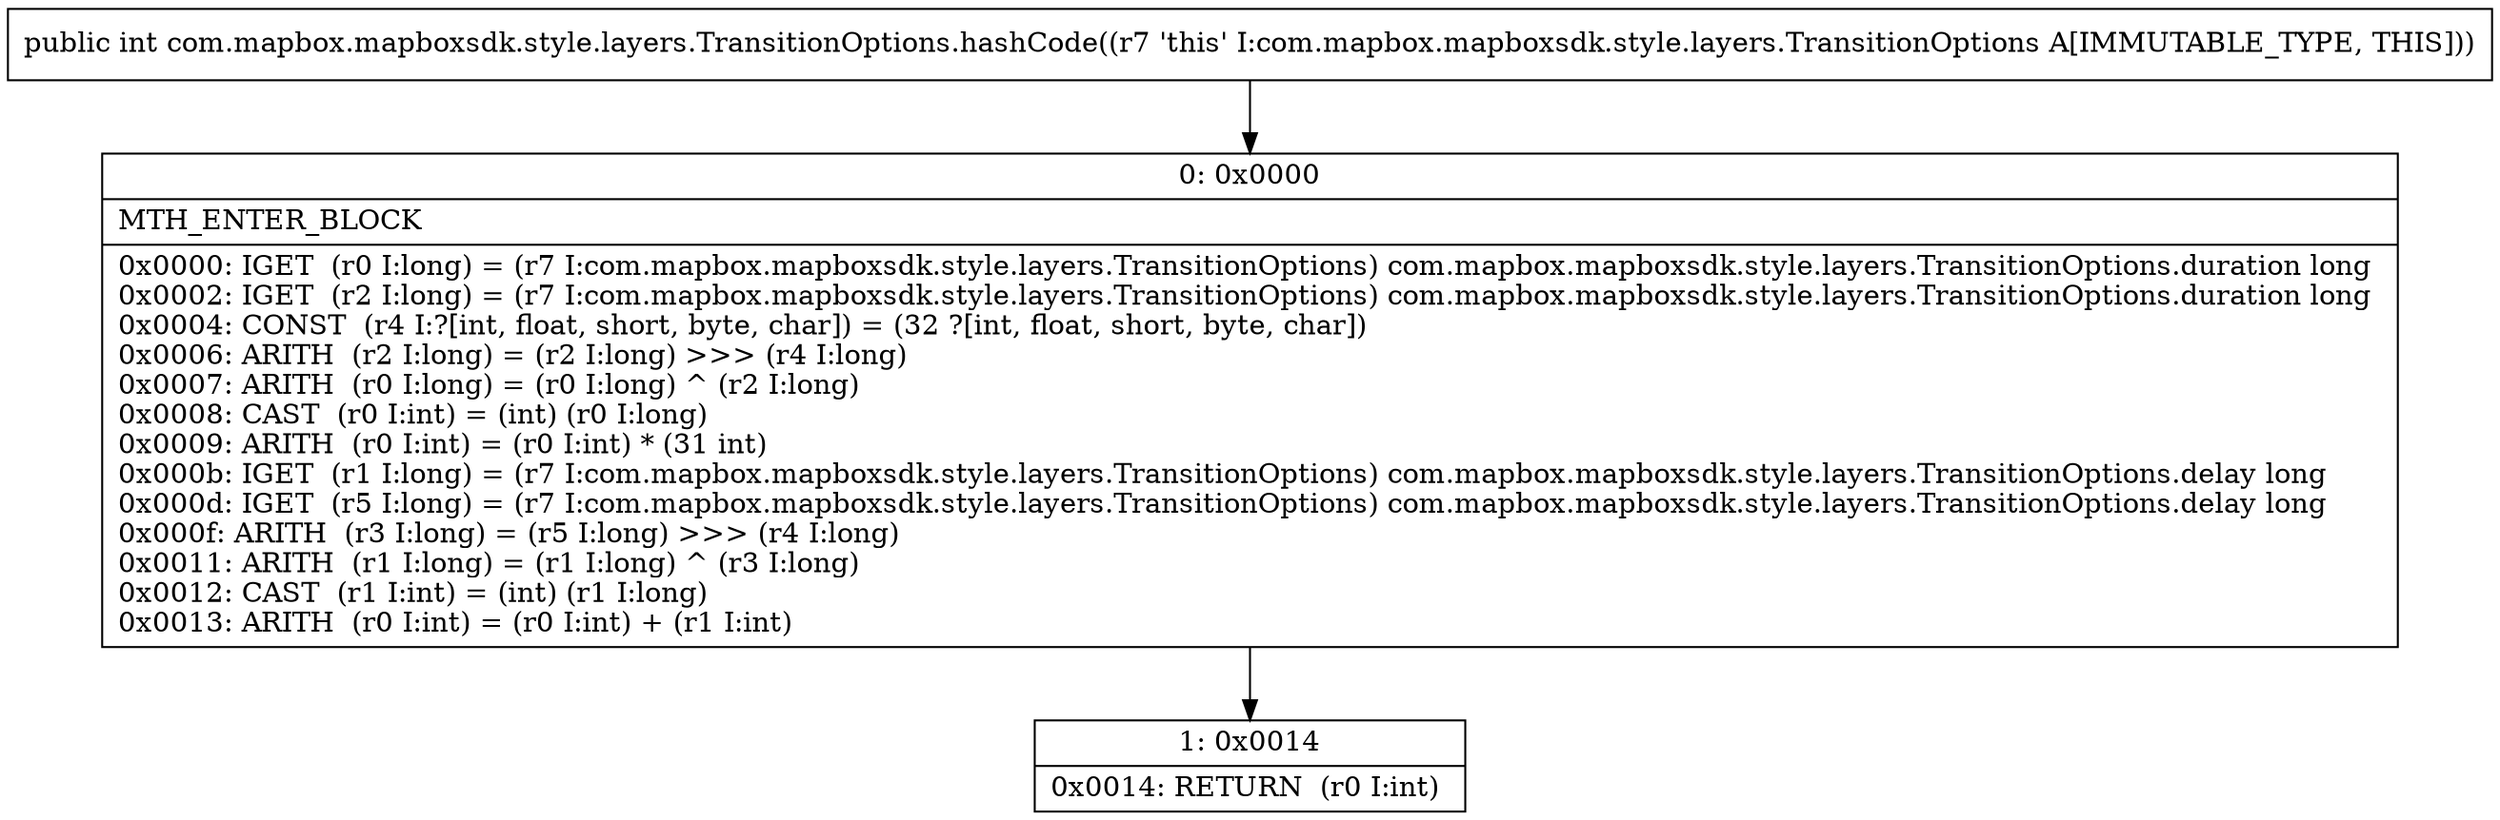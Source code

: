 digraph "CFG forcom.mapbox.mapboxsdk.style.layers.TransitionOptions.hashCode()I" {
Node_0 [shape=record,label="{0\:\ 0x0000|MTH_ENTER_BLOCK\l|0x0000: IGET  (r0 I:long) = (r7 I:com.mapbox.mapboxsdk.style.layers.TransitionOptions) com.mapbox.mapboxsdk.style.layers.TransitionOptions.duration long \l0x0002: IGET  (r2 I:long) = (r7 I:com.mapbox.mapboxsdk.style.layers.TransitionOptions) com.mapbox.mapboxsdk.style.layers.TransitionOptions.duration long \l0x0004: CONST  (r4 I:?[int, float, short, byte, char]) = (32 ?[int, float, short, byte, char]) \l0x0006: ARITH  (r2 I:long) = (r2 I:long) \>\>\> (r4 I:long) \l0x0007: ARITH  (r0 I:long) = (r0 I:long) ^ (r2 I:long) \l0x0008: CAST  (r0 I:int) = (int) (r0 I:long) \l0x0009: ARITH  (r0 I:int) = (r0 I:int) * (31 int) \l0x000b: IGET  (r1 I:long) = (r7 I:com.mapbox.mapboxsdk.style.layers.TransitionOptions) com.mapbox.mapboxsdk.style.layers.TransitionOptions.delay long \l0x000d: IGET  (r5 I:long) = (r7 I:com.mapbox.mapboxsdk.style.layers.TransitionOptions) com.mapbox.mapboxsdk.style.layers.TransitionOptions.delay long \l0x000f: ARITH  (r3 I:long) = (r5 I:long) \>\>\> (r4 I:long) \l0x0011: ARITH  (r1 I:long) = (r1 I:long) ^ (r3 I:long) \l0x0012: CAST  (r1 I:int) = (int) (r1 I:long) \l0x0013: ARITH  (r0 I:int) = (r0 I:int) + (r1 I:int) \l}"];
Node_1 [shape=record,label="{1\:\ 0x0014|0x0014: RETURN  (r0 I:int) \l}"];
MethodNode[shape=record,label="{public int com.mapbox.mapboxsdk.style.layers.TransitionOptions.hashCode((r7 'this' I:com.mapbox.mapboxsdk.style.layers.TransitionOptions A[IMMUTABLE_TYPE, THIS])) }"];
MethodNode -> Node_0;
Node_0 -> Node_1;
}

